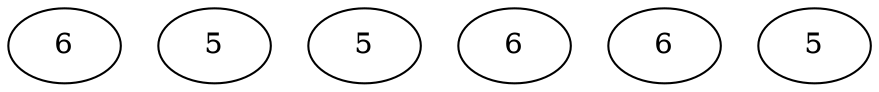graph G {
	0 [label="6"];
	1 [label="5"];
	2 [label="5"];
	3 [label="6"];
	4 [label="6"];
	5 [label="5"];
}